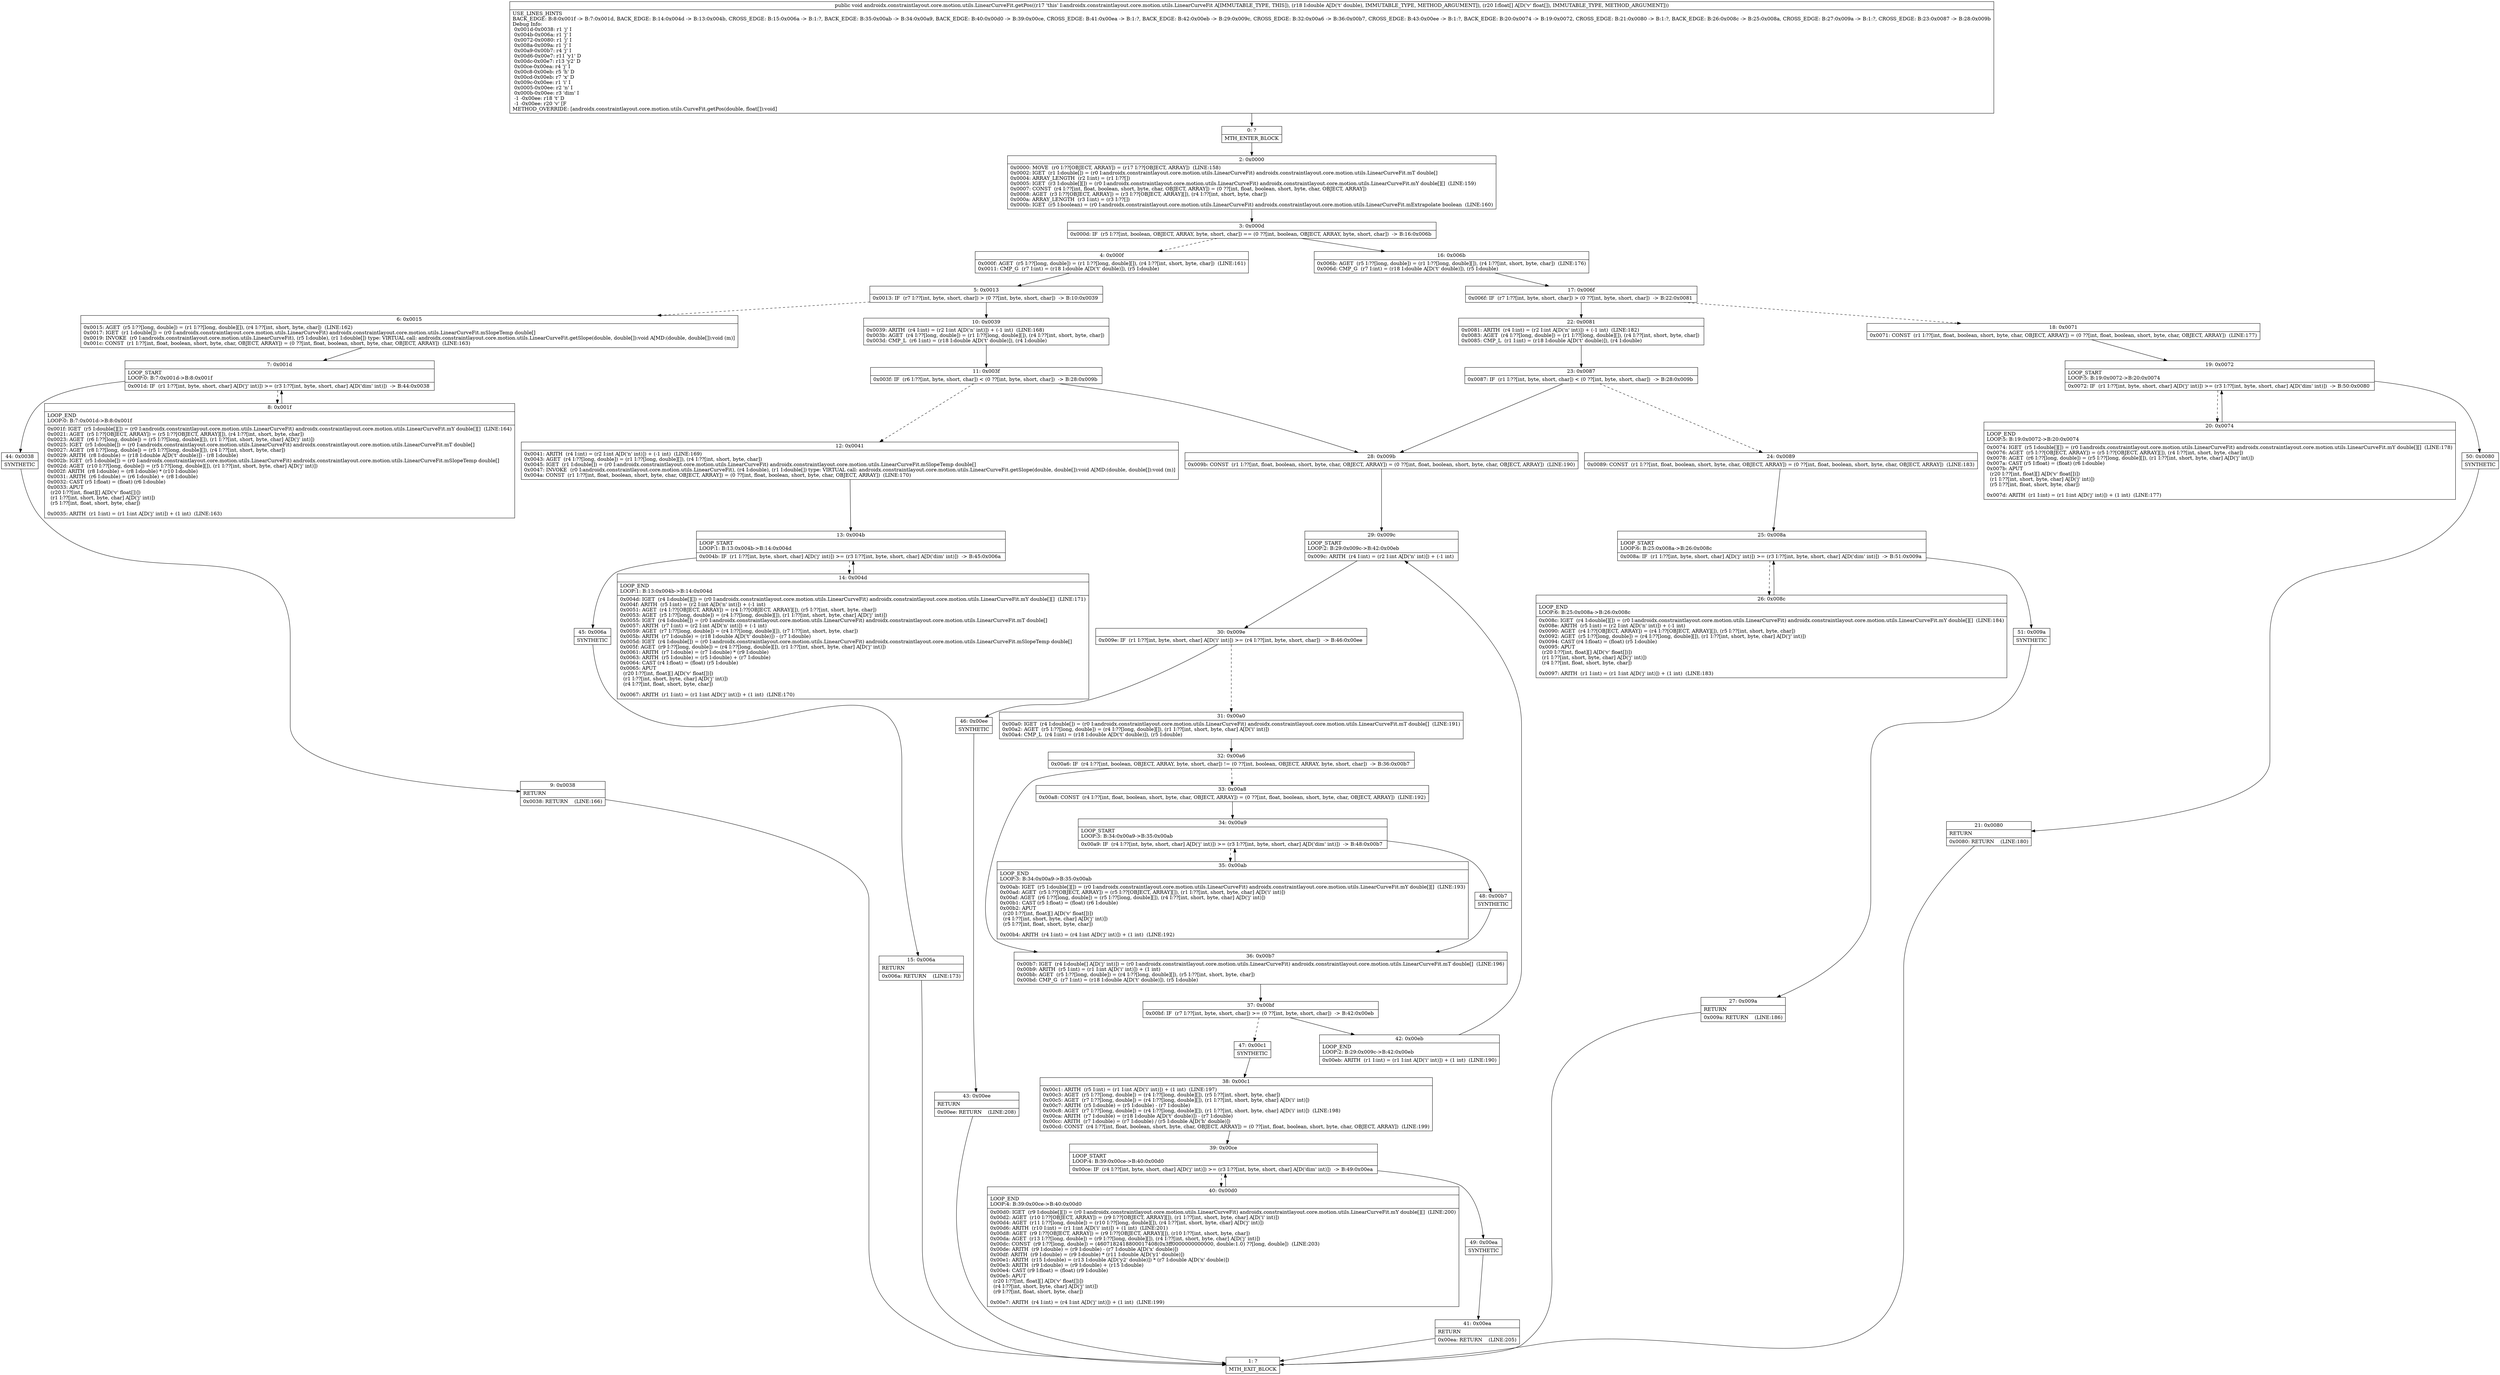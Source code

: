 digraph "CFG forandroidx.constraintlayout.core.motion.utils.LinearCurveFit.getPos(D[F)V" {
Node_0 [shape=record,label="{0\:\ ?|MTH_ENTER_BLOCK\l}"];
Node_2 [shape=record,label="{2\:\ 0x0000|0x0000: MOVE  (r0 I:??[OBJECT, ARRAY]) = (r17 I:??[OBJECT, ARRAY])  (LINE:158)\l0x0002: IGET  (r1 I:double[]) = (r0 I:androidx.constraintlayout.core.motion.utils.LinearCurveFit) androidx.constraintlayout.core.motion.utils.LinearCurveFit.mT double[] \l0x0004: ARRAY_LENGTH  (r2 I:int) = (r1 I:??[]) \l0x0005: IGET  (r3 I:double[][]) = (r0 I:androidx.constraintlayout.core.motion.utils.LinearCurveFit) androidx.constraintlayout.core.motion.utils.LinearCurveFit.mY double[][]  (LINE:159)\l0x0007: CONST  (r4 I:??[int, float, boolean, short, byte, char, OBJECT, ARRAY]) = (0 ??[int, float, boolean, short, byte, char, OBJECT, ARRAY]) \l0x0008: AGET  (r3 I:??[OBJECT, ARRAY]) = (r3 I:??[OBJECT, ARRAY][]), (r4 I:??[int, short, byte, char]) \l0x000a: ARRAY_LENGTH  (r3 I:int) = (r3 I:??[]) \l0x000b: IGET  (r5 I:boolean) = (r0 I:androidx.constraintlayout.core.motion.utils.LinearCurveFit) androidx.constraintlayout.core.motion.utils.LinearCurveFit.mExtrapolate boolean  (LINE:160)\l}"];
Node_3 [shape=record,label="{3\:\ 0x000d|0x000d: IF  (r5 I:??[int, boolean, OBJECT, ARRAY, byte, short, char]) == (0 ??[int, boolean, OBJECT, ARRAY, byte, short, char])  \-\> B:16:0x006b \l}"];
Node_4 [shape=record,label="{4\:\ 0x000f|0x000f: AGET  (r5 I:??[long, double]) = (r1 I:??[long, double][]), (r4 I:??[int, short, byte, char])  (LINE:161)\l0x0011: CMP_G  (r7 I:int) = (r18 I:double A[D('t' double)]), (r5 I:double) \l}"];
Node_5 [shape=record,label="{5\:\ 0x0013|0x0013: IF  (r7 I:??[int, byte, short, char]) \> (0 ??[int, byte, short, char])  \-\> B:10:0x0039 \l}"];
Node_6 [shape=record,label="{6\:\ 0x0015|0x0015: AGET  (r5 I:??[long, double]) = (r1 I:??[long, double][]), (r4 I:??[int, short, byte, char])  (LINE:162)\l0x0017: IGET  (r1 I:double[]) = (r0 I:androidx.constraintlayout.core.motion.utils.LinearCurveFit) androidx.constraintlayout.core.motion.utils.LinearCurveFit.mSlopeTemp double[] \l0x0019: INVOKE  (r0 I:androidx.constraintlayout.core.motion.utils.LinearCurveFit), (r5 I:double), (r1 I:double[]) type: VIRTUAL call: androidx.constraintlayout.core.motion.utils.LinearCurveFit.getSlope(double, double[]):void A[MD:(double, double[]):void (m)]\l0x001c: CONST  (r1 I:??[int, float, boolean, short, byte, char, OBJECT, ARRAY]) = (0 ??[int, float, boolean, short, byte, char, OBJECT, ARRAY])  (LINE:163)\l}"];
Node_7 [shape=record,label="{7\:\ 0x001d|LOOP_START\lLOOP:0: B:7:0x001d\-\>B:8:0x001f\l|0x001d: IF  (r1 I:??[int, byte, short, char] A[D('j' int)]) \>= (r3 I:??[int, byte, short, char] A[D('dim' int)])  \-\> B:44:0x0038 \l}"];
Node_8 [shape=record,label="{8\:\ 0x001f|LOOP_END\lLOOP:0: B:7:0x001d\-\>B:8:0x001f\l|0x001f: IGET  (r5 I:double[][]) = (r0 I:androidx.constraintlayout.core.motion.utils.LinearCurveFit) androidx.constraintlayout.core.motion.utils.LinearCurveFit.mY double[][]  (LINE:164)\l0x0021: AGET  (r5 I:??[OBJECT, ARRAY]) = (r5 I:??[OBJECT, ARRAY][]), (r4 I:??[int, short, byte, char]) \l0x0023: AGET  (r6 I:??[long, double]) = (r5 I:??[long, double][]), (r1 I:??[int, short, byte, char] A[D('j' int)]) \l0x0025: IGET  (r5 I:double[]) = (r0 I:androidx.constraintlayout.core.motion.utils.LinearCurveFit) androidx.constraintlayout.core.motion.utils.LinearCurveFit.mT double[] \l0x0027: AGET  (r8 I:??[long, double]) = (r5 I:??[long, double][]), (r4 I:??[int, short, byte, char]) \l0x0029: ARITH  (r8 I:double) = (r18 I:double A[D('t' double)]) \- (r8 I:double) \l0x002b: IGET  (r5 I:double[]) = (r0 I:androidx.constraintlayout.core.motion.utils.LinearCurveFit) androidx.constraintlayout.core.motion.utils.LinearCurveFit.mSlopeTemp double[] \l0x002d: AGET  (r10 I:??[long, double]) = (r5 I:??[long, double][]), (r1 I:??[int, short, byte, char] A[D('j' int)]) \l0x002f: ARITH  (r8 I:double) = (r8 I:double) * (r10 I:double) \l0x0031: ARITH  (r6 I:double) = (r6 I:double) + (r8 I:double) \l0x0032: CAST (r5 I:float) = (float) (r6 I:double) \l0x0033: APUT  \l  (r20 I:??[int, float][] A[D('v' float[])])\l  (r1 I:??[int, short, byte, char] A[D('j' int)])\l  (r5 I:??[int, float, short, byte, char])\l \l0x0035: ARITH  (r1 I:int) = (r1 I:int A[D('j' int)]) + (1 int)  (LINE:163)\l}"];
Node_44 [shape=record,label="{44\:\ 0x0038|SYNTHETIC\l}"];
Node_9 [shape=record,label="{9\:\ 0x0038|RETURN\l|0x0038: RETURN    (LINE:166)\l}"];
Node_1 [shape=record,label="{1\:\ ?|MTH_EXIT_BLOCK\l}"];
Node_10 [shape=record,label="{10\:\ 0x0039|0x0039: ARITH  (r4 I:int) = (r2 I:int A[D('n' int)]) + (\-1 int)  (LINE:168)\l0x003b: AGET  (r4 I:??[long, double]) = (r1 I:??[long, double][]), (r4 I:??[int, short, byte, char]) \l0x003d: CMP_L  (r6 I:int) = (r18 I:double A[D('t' double)]), (r4 I:double) \l}"];
Node_11 [shape=record,label="{11\:\ 0x003f|0x003f: IF  (r6 I:??[int, byte, short, char]) \< (0 ??[int, byte, short, char])  \-\> B:28:0x009b \l}"];
Node_12 [shape=record,label="{12\:\ 0x0041|0x0041: ARITH  (r4 I:int) = (r2 I:int A[D('n' int)]) + (\-1 int)  (LINE:169)\l0x0043: AGET  (r4 I:??[long, double]) = (r1 I:??[long, double][]), (r4 I:??[int, short, byte, char]) \l0x0045: IGET  (r1 I:double[]) = (r0 I:androidx.constraintlayout.core.motion.utils.LinearCurveFit) androidx.constraintlayout.core.motion.utils.LinearCurveFit.mSlopeTemp double[] \l0x0047: INVOKE  (r0 I:androidx.constraintlayout.core.motion.utils.LinearCurveFit), (r4 I:double), (r1 I:double[]) type: VIRTUAL call: androidx.constraintlayout.core.motion.utils.LinearCurveFit.getSlope(double, double[]):void A[MD:(double, double[]):void (m)]\l0x004a: CONST  (r1 I:??[int, float, boolean, short, byte, char, OBJECT, ARRAY]) = (0 ??[int, float, boolean, short, byte, char, OBJECT, ARRAY])  (LINE:170)\l}"];
Node_13 [shape=record,label="{13\:\ 0x004b|LOOP_START\lLOOP:1: B:13:0x004b\-\>B:14:0x004d\l|0x004b: IF  (r1 I:??[int, byte, short, char] A[D('j' int)]) \>= (r3 I:??[int, byte, short, char] A[D('dim' int)])  \-\> B:45:0x006a \l}"];
Node_14 [shape=record,label="{14\:\ 0x004d|LOOP_END\lLOOP:1: B:13:0x004b\-\>B:14:0x004d\l|0x004d: IGET  (r4 I:double[][]) = (r0 I:androidx.constraintlayout.core.motion.utils.LinearCurveFit) androidx.constraintlayout.core.motion.utils.LinearCurveFit.mY double[][]  (LINE:171)\l0x004f: ARITH  (r5 I:int) = (r2 I:int A[D('n' int)]) + (\-1 int) \l0x0051: AGET  (r4 I:??[OBJECT, ARRAY]) = (r4 I:??[OBJECT, ARRAY][]), (r5 I:??[int, short, byte, char]) \l0x0053: AGET  (r5 I:??[long, double]) = (r4 I:??[long, double][]), (r1 I:??[int, short, byte, char] A[D('j' int)]) \l0x0055: IGET  (r4 I:double[]) = (r0 I:androidx.constraintlayout.core.motion.utils.LinearCurveFit) androidx.constraintlayout.core.motion.utils.LinearCurveFit.mT double[] \l0x0057: ARITH  (r7 I:int) = (r2 I:int A[D('n' int)]) + (\-1 int) \l0x0059: AGET  (r7 I:??[long, double]) = (r4 I:??[long, double][]), (r7 I:??[int, short, byte, char]) \l0x005b: ARITH  (r7 I:double) = (r18 I:double A[D('t' double)]) \- (r7 I:double) \l0x005d: IGET  (r4 I:double[]) = (r0 I:androidx.constraintlayout.core.motion.utils.LinearCurveFit) androidx.constraintlayout.core.motion.utils.LinearCurveFit.mSlopeTemp double[] \l0x005f: AGET  (r9 I:??[long, double]) = (r4 I:??[long, double][]), (r1 I:??[int, short, byte, char] A[D('j' int)]) \l0x0061: ARITH  (r7 I:double) = (r7 I:double) * (r9 I:double) \l0x0063: ARITH  (r5 I:double) = (r5 I:double) + (r7 I:double) \l0x0064: CAST (r4 I:float) = (float) (r5 I:double) \l0x0065: APUT  \l  (r20 I:??[int, float][] A[D('v' float[])])\l  (r1 I:??[int, short, byte, char] A[D('j' int)])\l  (r4 I:??[int, float, short, byte, char])\l \l0x0067: ARITH  (r1 I:int) = (r1 I:int A[D('j' int)]) + (1 int)  (LINE:170)\l}"];
Node_45 [shape=record,label="{45\:\ 0x006a|SYNTHETIC\l}"];
Node_15 [shape=record,label="{15\:\ 0x006a|RETURN\l|0x006a: RETURN    (LINE:173)\l}"];
Node_28 [shape=record,label="{28\:\ 0x009b|0x009b: CONST  (r1 I:??[int, float, boolean, short, byte, char, OBJECT, ARRAY]) = (0 ??[int, float, boolean, short, byte, char, OBJECT, ARRAY])  (LINE:190)\l}"];
Node_29 [shape=record,label="{29\:\ 0x009c|LOOP_START\lLOOP:2: B:29:0x009c\-\>B:42:0x00eb\l|0x009c: ARITH  (r4 I:int) = (r2 I:int A[D('n' int)]) + (\-1 int) \l}"];
Node_30 [shape=record,label="{30\:\ 0x009e|0x009e: IF  (r1 I:??[int, byte, short, char] A[D('i' int)]) \>= (r4 I:??[int, byte, short, char])  \-\> B:46:0x00ee \l}"];
Node_31 [shape=record,label="{31\:\ 0x00a0|0x00a0: IGET  (r4 I:double[]) = (r0 I:androidx.constraintlayout.core.motion.utils.LinearCurveFit) androidx.constraintlayout.core.motion.utils.LinearCurveFit.mT double[]  (LINE:191)\l0x00a2: AGET  (r5 I:??[long, double]) = (r4 I:??[long, double][]), (r1 I:??[int, short, byte, char] A[D('i' int)]) \l0x00a4: CMP_L  (r4 I:int) = (r18 I:double A[D('t' double)]), (r5 I:double) \l}"];
Node_32 [shape=record,label="{32\:\ 0x00a6|0x00a6: IF  (r4 I:??[int, boolean, OBJECT, ARRAY, byte, short, char]) != (0 ??[int, boolean, OBJECT, ARRAY, byte, short, char])  \-\> B:36:0x00b7 \l}"];
Node_33 [shape=record,label="{33\:\ 0x00a8|0x00a8: CONST  (r4 I:??[int, float, boolean, short, byte, char, OBJECT, ARRAY]) = (0 ??[int, float, boolean, short, byte, char, OBJECT, ARRAY])  (LINE:192)\l}"];
Node_34 [shape=record,label="{34\:\ 0x00a9|LOOP_START\lLOOP:3: B:34:0x00a9\-\>B:35:0x00ab\l|0x00a9: IF  (r4 I:??[int, byte, short, char] A[D('j' int)]) \>= (r3 I:??[int, byte, short, char] A[D('dim' int)])  \-\> B:48:0x00b7 \l}"];
Node_35 [shape=record,label="{35\:\ 0x00ab|LOOP_END\lLOOP:3: B:34:0x00a9\-\>B:35:0x00ab\l|0x00ab: IGET  (r5 I:double[][]) = (r0 I:androidx.constraintlayout.core.motion.utils.LinearCurveFit) androidx.constraintlayout.core.motion.utils.LinearCurveFit.mY double[][]  (LINE:193)\l0x00ad: AGET  (r5 I:??[OBJECT, ARRAY]) = (r5 I:??[OBJECT, ARRAY][]), (r1 I:??[int, short, byte, char] A[D('i' int)]) \l0x00af: AGET  (r6 I:??[long, double]) = (r5 I:??[long, double][]), (r4 I:??[int, short, byte, char] A[D('j' int)]) \l0x00b1: CAST (r5 I:float) = (float) (r6 I:double) \l0x00b2: APUT  \l  (r20 I:??[int, float][] A[D('v' float[])])\l  (r4 I:??[int, short, byte, char] A[D('j' int)])\l  (r5 I:??[int, float, short, byte, char])\l \l0x00b4: ARITH  (r4 I:int) = (r4 I:int A[D('j' int)]) + (1 int)  (LINE:192)\l}"];
Node_48 [shape=record,label="{48\:\ 0x00b7|SYNTHETIC\l}"];
Node_36 [shape=record,label="{36\:\ 0x00b7|0x00b7: IGET  (r4 I:double[] A[D('j' int)]) = (r0 I:androidx.constraintlayout.core.motion.utils.LinearCurveFit) androidx.constraintlayout.core.motion.utils.LinearCurveFit.mT double[]  (LINE:196)\l0x00b9: ARITH  (r5 I:int) = (r1 I:int A[D('i' int)]) + (1 int) \l0x00bb: AGET  (r5 I:??[long, double]) = (r4 I:??[long, double][]), (r5 I:??[int, short, byte, char]) \l0x00bd: CMP_G  (r7 I:int) = (r18 I:double A[D('t' double)]), (r5 I:double) \l}"];
Node_37 [shape=record,label="{37\:\ 0x00bf|0x00bf: IF  (r7 I:??[int, byte, short, char]) \>= (0 ??[int, byte, short, char])  \-\> B:42:0x00eb \l}"];
Node_42 [shape=record,label="{42\:\ 0x00eb|LOOP_END\lLOOP:2: B:29:0x009c\-\>B:42:0x00eb\l|0x00eb: ARITH  (r1 I:int) = (r1 I:int A[D('i' int)]) + (1 int)  (LINE:190)\l}"];
Node_47 [shape=record,label="{47\:\ 0x00c1|SYNTHETIC\l}"];
Node_38 [shape=record,label="{38\:\ 0x00c1|0x00c1: ARITH  (r5 I:int) = (r1 I:int A[D('i' int)]) + (1 int)  (LINE:197)\l0x00c3: AGET  (r5 I:??[long, double]) = (r4 I:??[long, double][]), (r5 I:??[int, short, byte, char]) \l0x00c5: AGET  (r7 I:??[long, double]) = (r4 I:??[long, double][]), (r1 I:??[int, short, byte, char] A[D('i' int)]) \l0x00c7: ARITH  (r5 I:double) = (r5 I:double) \- (r7 I:double) \l0x00c8: AGET  (r7 I:??[long, double]) = (r4 I:??[long, double][]), (r1 I:??[int, short, byte, char] A[D('i' int)])  (LINE:198)\l0x00ca: ARITH  (r7 I:double) = (r18 I:double A[D('t' double)]) \- (r7 I:double) \l0x00cc: ARITH  (r7 I:double) = (r7 I:double) \/ (r5 I:double A[D('h' double)]) \l0x00cd: CONST  (r4 I:??[int, float, boolean, short, byte, char, OBJECT, ARRAY]) = (0 ??[int, float, boolean, short, byte, char, OBJECT, ARRAY])  (LINE:199)\l}"];
Node_39 [shape=record,label="{39\:\ 0x00ce|LOOP_START\lLOOP:4: B:39:0x00ce\-\>B:40:0x00d0\l|0x00ce: IF  (r4 I:??[int, byte, short, char] A[D('j' int)]) \>= (r3 I:??[int, byte, short, char] A[D('dim' int)])  \-\> B:49:0x00ea \l}"];
Node_40 [shape=record,label="{40\:\ 0x00d0|LOOP_END\lLOOP:4: B:39:0x00ce\-\>B:40:0x00d0\l|0x00d0: IGET  (r9 I:double[][]) = (r0 I:androidx.constraintlayout.core.motion.utils.LinearCurveFit) androidx.constraintlayout.core.motion.utils.LinearCurveFit.mY double[][]  (LINE:200)\l0x00d2: AGET  (r10 I:??[OBJECT, ARRAY]) = (r9 I:??[OBJECT, ARRAY][]), (r1 I:??[int, short, byte, char] A[D('i' int)]) \l0x00d4: AGET  (r11 I:??[long, double]) = (r10 I:??[long, double][]), (r4 I:??[int, short, byte, char] A[D('j' int)]) \l0x00d6: ARITH  (r10 I:int) = (r1 I:int A[D('i' int)]) + (1 int)  (LINE:201)\l0x00d8: AGET  (r9 I:??[OBJECT, ARRAY]) = (r9 I:??[OBJECT, ARRAY][]), (r10 I:??[int, short, byte, char]) \l0x00da: AGET  (r13 I:??[long, double]) = (r9 I:??[long, double][]), (r4 I:??[int, short, byte, char] A[D('j' int)]) \l0x00dc: CONST  (r9 I:??[long, double]) = (4607182418800017408(0x3ff0000000000000, double:1.0) ??[long, double])  (LINE:203)\l0x00de: ARITH  (r9 I:double) = (r9 I:double) \- (r7 I:double A[D('x' double)]) \l0x00df: ARITH  (r9 I:double) = (r9 I:double) * (r11 I:double A[D('y1' double)]) \l0x00e1: ARITH  (r15 I:double) = (r13 I:double A[D('y2' double)]) * (r7 I:double A[D('x' double)]) \l0x00e3: ARITH  (r9 I:double) = (r9 I:double) + (r15 I:double) \l0x00e4: CAST (r9 I:float) = (float) (r9 I:double) \l0x00e5: APUT  \l  (r20 I:??[int, float][] A[D('v' float[])])\l  (r4 I:??[int, short, byte, char] A[D('j' int)])\l  (r9 I:??[int, float, short, byte, char])\l \l0x00e7: ARITH  (r4 I:int) = (r4 I:int A[D('j' int)]) + (1 int)  (LINE:199)\l}"];
Node_49 [shape=record,label="{49\:\ 0x00ea|SYNTHETIC\l}"];
Node_41 [shape=record,label="{41\:\ 0x00ea|RETURN\l|0x00ea: RETURN    (LINE:205)\l}"];
Node_46 [shape=record,label="{46\:\ 0x00ee|SYNTHETIC\l}"];
Node_43 [shape=record,label="{43\:\ 0x00ee|RETURN\l|0x00ee: RETURN    (LINE:208)\l}"];
Node_16 [shape=record,label="{16\:\ 0x006b|0x006b: AGET  (r5 I:??[long, double]) = (r1 I:??[long, double][]), (r4 I:??[int, short, byte, char])  (LINE:176)\l0x006d: CMP_G  (r7 I:int) = (r18 I:double A[D('t' double)]), (r5 I:double) \l}"];
Node_17 [shape=record,label="{17\:\ 0x006f|0x006f: IF  (r7 I:??[int, byte, short, char]) \> (0 ??[int, byte, short, char])  \-\> B:22:0x0081 \l}"];
Node_18 [shape=record,label="{18\:\ 0x0071|0x0071: CONST  (r1 I:??[int, float, boolean, short, byte, char, OBJECT, ARRAY]) = (0 ??[int, float, boolean, short, byte, char, OBJECT, ARRAY])  (LINE:177)\l}"];
Node_19 [shape=record,label="{19\:\ 0x0072|LOOP_START\lLOOP:5: B:19:0x0072\-\>B:20:0x0074\l|0x0072: IF  (r1 I:??[int, byte, short, char] A[D('j' int)]) \>= (r3 I:??[int, byte, short, char] A[D('dim' int)])  \-\> B:50:0x0080 \l}"];
Node_20 [shape=record,label="{20\:\ 0x0074|LOOP_END\lLOOP:5: B:19:0x0072\-\>B:20:0x0074\l|0x0074: IGET  (r5 I:double[][]) = (r0 I:androidx.constraintlayout.core.motion.utils.LinearCurveFit) androidx.constraintlayout.core.motion.utils.LinearCurveFit.mY double[][]  (LINE:178)\l0x0076: AGET  (r5 I:??[OBJECT, ARRAY]) = (r5 I:??[OBJECT, ARRAY][]), (r4 I:??[int, short, byte, char]) \l0x0078: AGET  (r6 I:??[long, double]) = (r5 I:??[long, double][]), (r1 I:??[int, short, byte, char] A[D('j' int)]) \l0x007a: CAST (r5 I:float) = (float) (r6 I:double) \l0x007b: APUT  \l  (r20 I:??[int, float][] A[D('v' float[])])\l  (r1 I:??[int, short, byte, char] A[D('j' int)])\l  (r5 I:??[int, float, short, byte, char])\l \l0x007d: ARITH  (r1 I:int) = (r1 I:int A[D('j' int)]) + (1 int)  (LINE:177)\l}"];
Node_50 [shape=record,label="{50\:\ 0x0080|SYNTHETIC\l}"];
Node_21 [shape=record,label="{21\:\ 0x0080|RETURN\l|0x0080: RETURN    (LINE:180)\l}"];
Node_22 [shape=record,label="{22\:\ 0x0081|0x0081: ARITH  (r4 I:int) = (r2 I:int A[D('n' int)]) + (\-1 int)  (LINE:182)\l0x0083: AGET  (r4 I:??[long, double]) = (r1 I:??[long, double][]), (r4 I:??[int, short, byte, char]) \l0x0085: CMP_L  (r1 I:int) = (r18 I:double A[D('t' double)]), (r4 I:double) \l}"];
Node_23 [shape=record,label="{23\:\ 0x0087|0x0087: IF  (r1 I:??[int, byte, short, char]) \< (0 ??[int, byte, short, char])  \-\> B:28:0x009b \l}"];
Node_24 [shape=record,label="{24\:\ 0x0089|0x0089: CONST  (r1 I:??[int, float, boolean, short, byte, char, OBJECT, ARRAY]) = (0 ??[int, float, boolean, short, byte, char, OBJECT, ARRAY])  (LINE:183)\l}"];
Node_25 [shape=record,label="{25\:\ 0x008a|LOOP_START\lLOOP:6: B:25:0x008a\-\>B:26:0x008c\l|0x008a: IF  (r1 I:??[int, byte, short, char] A[D('j' int)]) \>= (r3 I:??[int, byte, short, char] A[D('dim' int)])  \-\> B:51:0x009a \l}"];
Node_26 [shape=record,label="{26\:\ 0x008c|LOOP_END\lLOOP:6: B:25:0x008a\-\>B:26:0x008c\l|0x008c: IGET  (r4 I:double[][]) = (r0 I:androidx.constraintlayout.core.motion.utils.LinearCurveFit) androidx.constraintlayout.core.motion.utils.LinearCurveFit.mY double[][]  (LINE:184)\l0x008e: ARITH  (r5 I:int) = (r2 I:int A[D('n' int)]) + (\-1 int) \l0x0090: AGET  (r4 I:??[OBJECT, ARRAY]) = (r4 I:??[OBJECT, ARRAY][]), (r5 I:??[int, short, byte, char]) \l0x0092: AGET  (r5 I:??[long, double]) = (r4 I:??[long, double][]), (r1 I:??[int, short, byte, char] A[D('j' int)]) \l0x0094: CAST (r4 I:float) = (float) (r5 I:double) \l0x0095: APUT  \l  (r20 I:??[int, float][] A[D('v' float[])])\l  (r1 I:??[int, short, byte, char] A[D('j' int)])\l  (r4 I:??[int, float, short, byte, char])\l \l0x0097: ARITH  (r1 I:int) = (r1 I:int A[D('j' int)]) + (1 int)  (LINE:183)\l}"];
Node_51 [shape=record,label="{51\:\ 0x009a|SYNTHETIC\l}"];
Node_27 [shape=record,label="{27\:\ 0x009a|RETURN\l|0x009a: RETURN    (LINE:186)\l}"];
MethodNode[shape=record,label="{public void androidx.constraintlayout.core.motion.utils.LinearCurveFit.getPos((r17 'this' I:androidx.constraintlayout.core.motion.utils.LinearCurveFit A[IMMUTABLE_TYPE, THIS]), (r18 I:double A[D('t' double), IMMUTABLE_TYPE, METHOD_ARGUMENT]), (r20 I:float[] A[D('v' float[]), IMMUTABLE_TYPE, METHOD_ARGUMENT]))  | USE_LINES_HINTS\lBACK_EDGE: B:8:0x001f \-\> B:7:0x001d, BACK_EDGE: B:14:0x004d \-\> B:13:0x004b, CROSS_EDGE: B:15:0x006a \-\> B:1:?, BACK_EDGE: B:35:0x00ab \-\> B:34:0x00a9, BACK_EDGE: B:40:0x00d0 \-\> B:39:0x00ce, CROSS_EDGE: B:41:0x00ea \-\> B:1:?, BACK_EDGE: B:42:0x00eb \-\> B:29:0x009c, CROSS_EDGE: B:32:0x00a6 \-\> B:36:0x00b7, CROSS_EDGE: B:43:0x00ee \-\> B:1:?, BACK_EDGE: B:20:0x0074 \-\> B:19:0x0072, CROSS_EDGE: B:21:0x0080 \-\> B:1:?, BACK_EDGE: B:26:0x008c \-\> B:25:0x008a, CROSS_EDGE: B:27:0x009a \-\> B:1:?, CROSS_EDGE: B:23:0x0087 \-\> B:28:0x009b\lDebug Info:\l  0x001d\-0x0038: r1 'j' I\l  0x004b\-0x006a: r1 'j' I\l  0x0072\-0x0080: r1 'j' I\l  0x008a\-0x009a: r1 'j' I\l  0x00a9\-0x00b7: r4 'j' I\l  0x00d6\-0x00e7: r11 'y1' D\l  0x00dc\-0x00e7: r13 'y2' D\l  0x00ce\-0x00ea: r4 'j' I\l  0x00c8\-0x00eb: r5 'h' D\l  0x00cd\-0x00eb: r7 'x' D\l  0x009c\-0x00ee: r1 'i' I\l  0x0005\-0x00ee: r2 'n' I\l  0x000b\-0x00ee: r3 'dim' I\l  \-1 \-0x00ee: r18 't' D\l  \-1 \-0x00ee: r20 'v' [F\lMETHOD_OVERRIDE: [androidx.constraintlayout.core.motion.utils.CurveFit.getPos(double, float[]):void]\l}"];
MethodNode -> Node_0;Node_0 -> Node_2;
Node_2 -> Node_3;
Node_3 -> Node_4[style=dashed];
Node_3 -> Node_16;
Node_4 -> Node_5;
Node_5 -> Node_6[style=dashed];
Node_5 -> Node_10;
Node_6 -> Node_7;
Node_7 -> Node_8[style=dashed];
Node_7 -> Node_44;
Node_8 -> Node_7;
Node_44 -> Node_9;
Node_9 -> Node_1;
Node_10 -> Node_11;
Node_11 -> Node_12[style=dashed];
Node_11 -> Node_28;
Node_12 -> Node_13;
Node_13 -> Node_14[style=dashed];
Node_13 -> Node_45;
Node_14 -> Node_13;
Node_45 -> Node_15;
Node_15 -> Node_1;
Node_28 -> Node_29;
Node_29 -> Node_30;
Node_30 -> Node_31[style=dashed];
Node_30 -> Node_46;
Node_31 -> Node_32;
Node_32 -> Node_33[style=dashed];
Node_32 -> Node_36;
Node_33 -> Node_34;
Node_34 -> Node_35[style=dashed];
Node_34 -> Node_48;
Node_35 -> Node_34;
Node_48 -> Node_36;
Node_36 -> Node_37;
Node_37 -> Node_42;
Node_37 -> Node_47[style=dashed];
Node_42 -> Node_29;
Node_47 -> Node_38;
Node_38 -> Node_39;
Node_39 -> Node_40[style=dashed];
Node_39 -> Node_49;
Node_40 -> Node_39;
Node_49 -> Node_41;
Node_41 -> Node_1;
Node_46 -> Node_43;
Node_43 -> Node_1;
Node_16 -> Node_17;
Node_17 -> Node_18[style=dashed];
Node_17 -> Node_22;
Node_18 -> Node_19;
Node_19 -> Node_20[style=dashed];
Node_19 -> Node_50;
Node_20 -> Node_19;
Node_50 -> Node_21;
Node_21 -> Node_1;
Node_22 -> Node_23;
Node_23 -> Node_24[style=dashed];
Node_23 -> Node_28;
Node_24 -> Node_25;
Node_25 -> Node_26[style=dashed];
Node_25 -> Node_51;
Node_26 -> Node_25;
Node_51 -> Node_27;
Node_27 -> Node_1;
}

